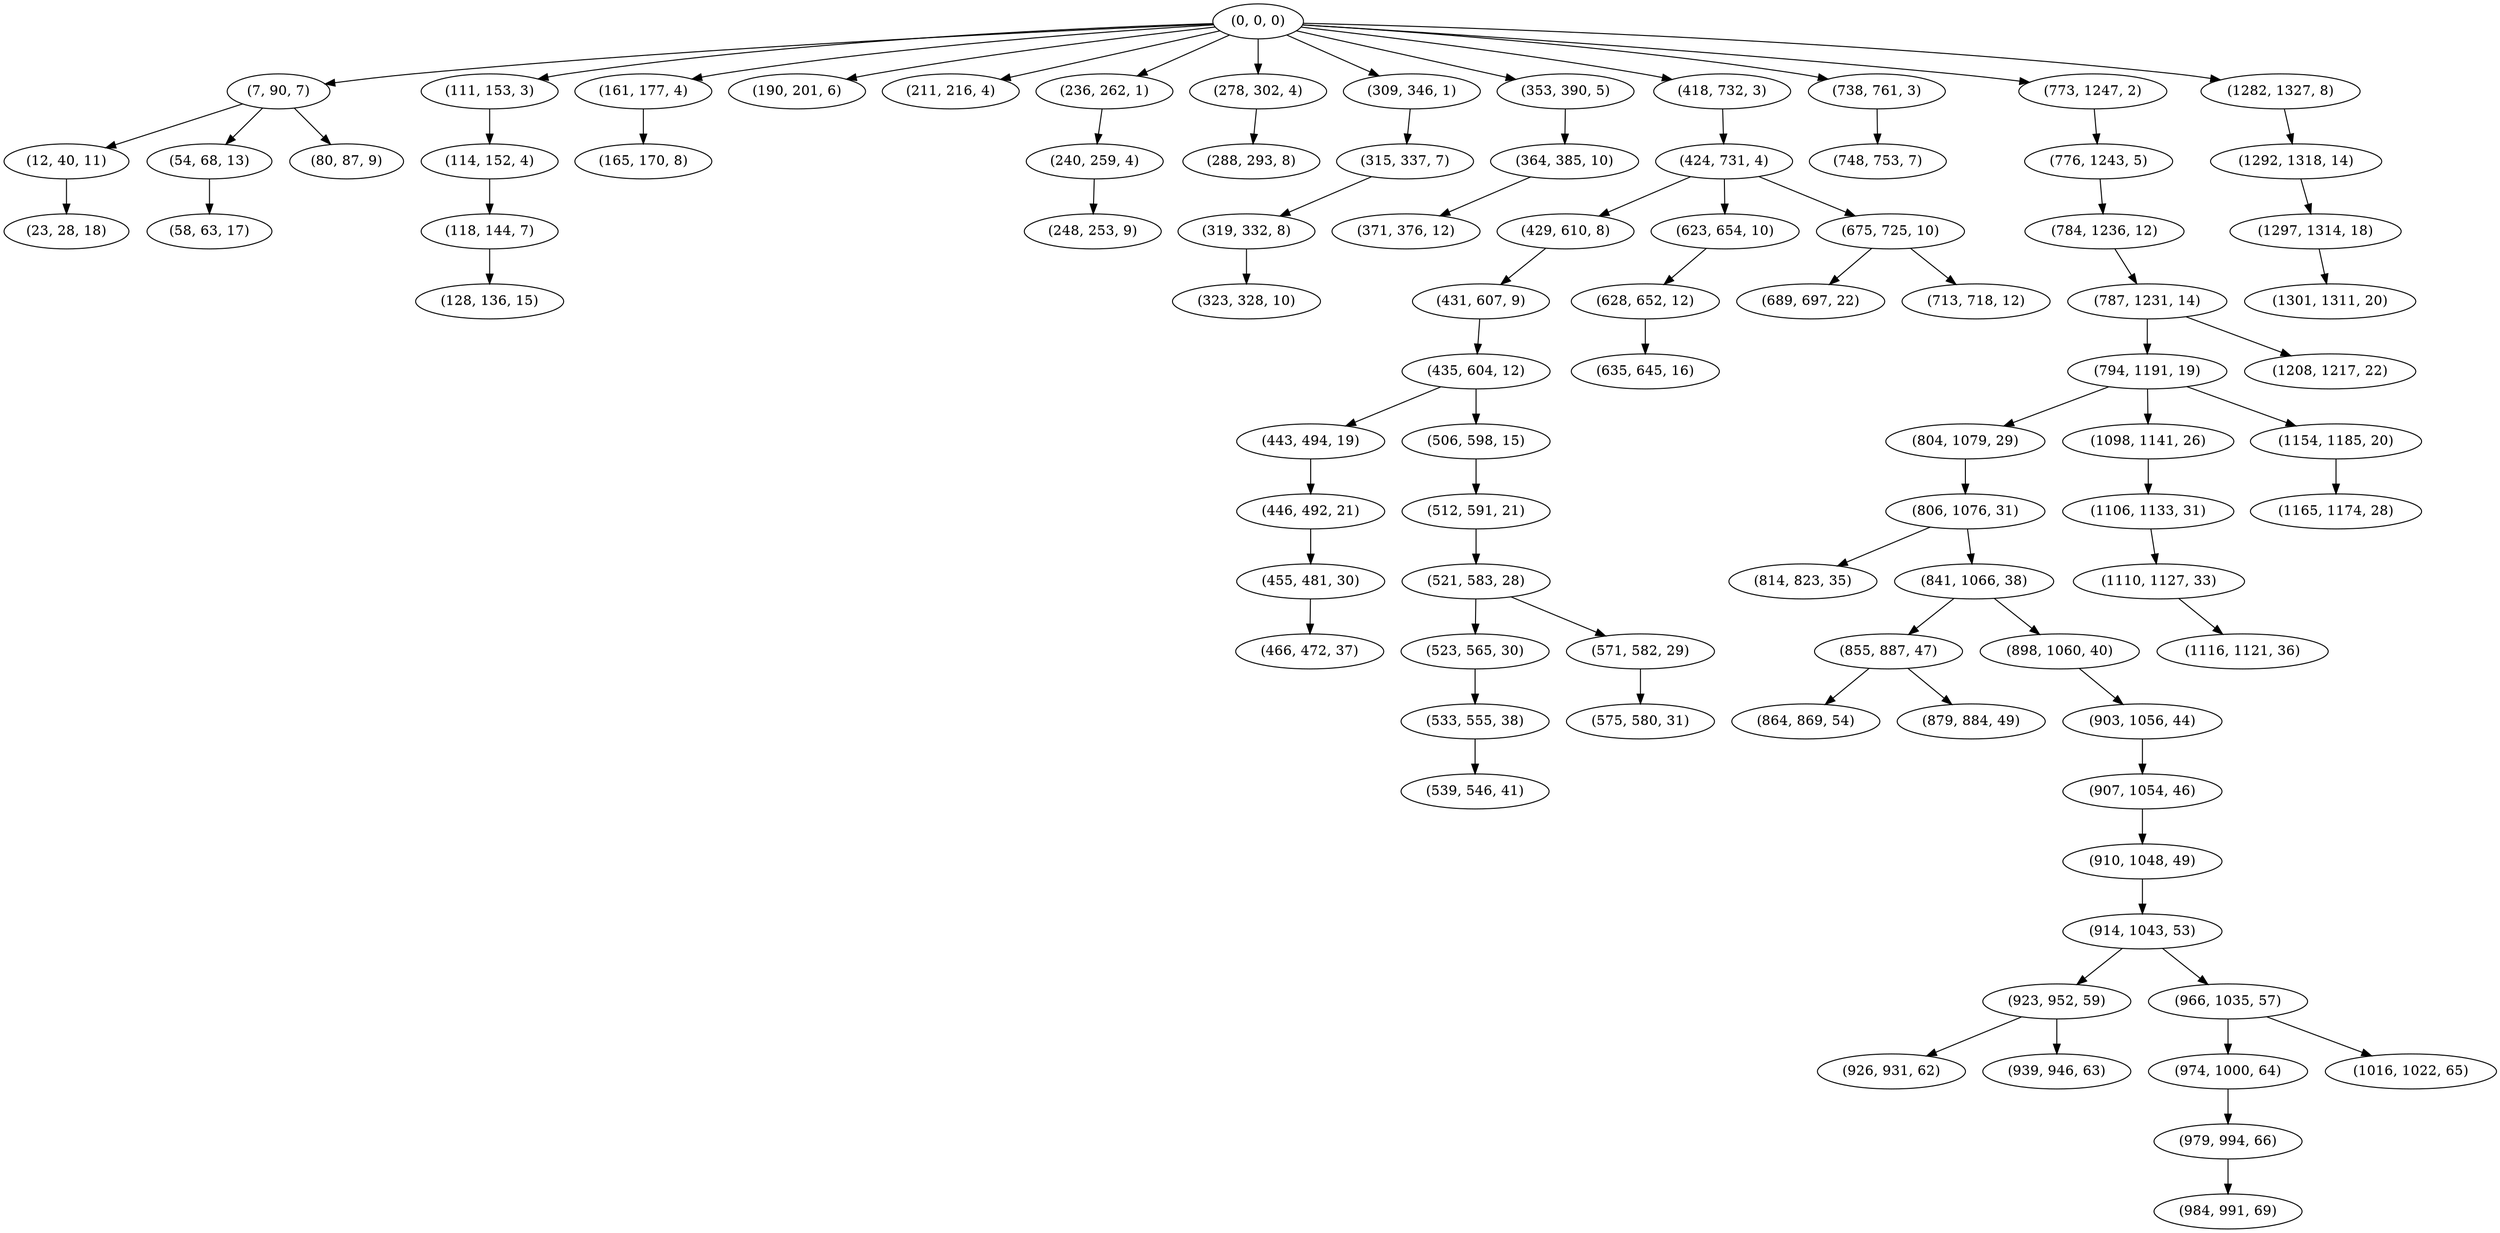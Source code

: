 digraph tree {
    "(0, 0, 0)";
    "(7, 90, 7)";
    "(12, 40, 11)";
    "(23, 28, 18)";
    "(54, 68, 13)";
    "(58, 63, 17)";
    "(80, 87, 9)";
    "(111, 153, 3)";
    "(114, 152, 4)";
    "(118, 144, 7)";
    "(128, 136, 15)";
    "(161, 177, 4)";
    "(165, 170, 8)";
    "(190, 201, 6)";
    "(211, 216, 4)";
    "(236, 262, 1)";
    "(240, 259, 4)";
    "(248, 253, 9)";
    "(278, 302, 4)";
    "(288, 293, 8)";
    "(309, 346, 1)";
    "(315, 337, 7)";
    "(319, 332, 8)";
    "(323, 328, 10)";
    "(353, 390, 5)";
    "(364, 385, 10)";
    "(371, 376, 12)";
    "(418, 732, 3)";
    "(424, 731, 4)";
    "(429, 610, 8)";
    "(431, 607, 9)";
    "(435, 604, 12)";
    "(443, 494, 19)";
    "(446, 492, 21)";
    "(455, 481, 30)";
    "(466, 472, 37)";
    "(506, 598, 15)";
    "(512, 591, 21)";
    "(521, 583, 28)";
    "(523, 565, 30)";
    "(533, 555, 38)";
    "(539, 546, 41)";
    "(571, 582, 29)";
    "(575, 580, 31)";
    "(623, 654, 10)";
    "(628, 652, 12)";
    "(635, 645, 16)";
    "(675, 725, 10)";
    "(689, 697, 22)";
    "(713, 718, 12)";
    "(738, 761, 3)";
    "(748, 753, 7)";
    "(773, 1247, 2)";
    "(776, 1243, 5)";
    "(784, 1236, 12)";
    "(787, 1231, 14)";
    "(794, 1191, 19)";
    "(804, 1079, 29)";
    "(806, 1076, 31)";
    "(814, 823, 35)";
    "(841, 1066, 38)";
    "(855, 887, 47)";
    "(864, 869, 54)";
    "(879, 884, 49)";
    "(898, 1060, 40)";
    "(903, 1056, 44)";
    "(907, 1054, 46)";
    "(910, 1048, 49)";
    "(914, 1043, 53)";
    "(923, 952, 59)";
    "(926, 931, 62)";
    "(939, 946, 63)";
    "(966, 1035, 57)";
    "(974, 1000, 64)";
    "(979, 994, 66)";
    "(984, 991, 69)";
    "(1016, 1022, 65)";
    "(1098, 1141, 26)";
    "(1106, 1133, 31)";
    "(1110, 1127, 33)";
    "(1116, 1121, 36)";
    "(1154, 1185, 20)";
    "(1165, 1174, 28)";
    "(1208, 1217, 22)";
    "(1282, 1327, 8)";
    "(1292, 1318, 14)";
    "(1297, 1314, 18)";
    "(1301, 1311, 20)";
    "(0, 0, 0)" -> "(7, 90, 7)";
    "(0, 0, 0)" -> "(111, 153, 3)";
    "(0, 0, 0)" -> "(161, 177, 4)";
    "(0, 0, 0)" -> "(190, 201, 6)";
    "(0, 0, 0)" -> "(211, 216, 4)";
    "(0, 0, 0)" -> "(236, 262, 1)";
    "(0, 0, 0)" -> "(278, 302, 4)";
    "(0, 0, 0)" -> "(309, 346, 1)";
    "(0, 0, 0)" -> "(353, 390, 5)";
    "(0, 0, 0)" -> "(418, 732, 3)";
    "(0, 0, 0)" -> "(738, 761, 3)";
    "(0, 0, 0)" -> "(773, 1247, 2)";
    "(0, 0, 0)" -> "(1282, 1327, 8)";
    "(7, 90, 7)" -> "(12, 40, 11)";
    "(7, 90, 7)" -> "(54, 68, 13)";
    "(7, 90, 7)" -> "(80, 87, 9)";
    "(12, 40, 11)" -> "(23, 28, 18)";
    "(54, 68, 13)" -> "(58, 63, 17)";
    "(111, 153, 3)" -> "(114, 152, 4)";
    "(114, 152, 4)" -> "(118, 144, 7)";
    "(118, 144, 7)" -> "(128, 136, 15)";
    "(161, 177, 4)" -> "(165, 170, 8)";
    "(236, 262, 1)" -> "(240, 259, 4)";
    "(240, 259, 4)" -> "(248, 253, 9)";
    "(278, 302, 4)" -> "(288, 293, 8)";
    "(309, 346, 1)" -> "(315, 337, 7)";
    "(315, 337, 7)" -> "(319, 332, 8)";
    "(319, 332, 8)" -> "(323, 328, 10)";
    "(353, 390, 5)" -> "(364, 385, 10)";
    "(364, 385, 10)" -> "(371, 376, 12)";
    "(418, 732, 3)" -> "(424, 731, 4)";
    "(424, 731, 4)" -> "(429, 610, 8)";
    "(424, 731, 4)" -> "(623, 654, 10)";
    "(424, 731, 4)" -> "(675, 725, 10)";
    "(429, 610, 8)" -> "(431, 607, 9)";
    "(431, 607, 9)" -> "(435, 604, 12)";
    "(435, 604, 12)" -> "(443, 494, 19)";
    "(435, 604, 12)" -> "(506, 598, 15)";
    "(443, 494, 19)" -> "(446, 492, 21)";
    "(446, 492, 21)" -> "(455, 481, 30)";
    "(455, 481, 30)" -> "(466, 472, 37)";
    "(506, 598, 15)" -> "(512, 591, 21)";
    "(512, 591, 21)" -> "(521, 583, 28)";
    "(521, 583, 28)" -> "(523, 565, 30)";
    "(521, 583, 28)" -> "(571, 582, 29)";
    "(523, 565, 30)" -> "(533, 555, 38)";
    "(533, 555, 38)" -> "(539, 546, 41)";
    "(571, 582, 29)" -> "(575, 580, 31)";
    "(623, 654, 10)" -> "(628, 652, 12)";
    "(628, 652, 12)" -> "(635, 645, 16)";
    "(675, 725, 10)" -> "(689, 697, 22)";
    "(675, 725, 10)" -> "(713, 718, 12)";
    "(738, 761, 3)" -> "(748, 753, 7)";
    "(773, 1247, 2)" -> "(776, 1243, 5)";
    "(776, 1243, 5)" -> "(784, 1236, 12)";
    "(784, 1236, 12)" -> "(787, 1231, 14)";
    "(787, 1231, 14)" -> "(794, 1191, 19)";
    "(787, 1231, 14)" -> "(1208, 1217, 22)";
    "(794, 1191, 19)" -> "(804, 1079, 29)";
    "(794, 1191, 19)" -> "(1098, 1141, 26)";
    "(794, 1191, 19)" -> "(1154, 1185, 20)";
    "(804, 1079, 29)" -> "(806, 1076, 31)";
    "(806, 1076, 31)" -> "(814, 823, 35)";
    "(806, 1076, 31)" -> "(841, 1066, 38)";
    "(841, 1066, 38)" -> "(855, 887, 47)";
    "(841, 1066, 38)" -> "(898, 1060, 40)";
    "(855, 887, 47)" -> "(864, 869, 54)";
    "(855, 887, 47)" -> "(879, 884, 49)";
    "(898, 1060, 40)" -> "(903, 1056, 44)";
    "(903, 1056, 44)" -> "(907, 1054, 46)";
    "(907, 1054, 46)" -> "(910, 1048, 49)";
    "(910, 1048, 49)" -> "(914, 1043, 53)";
    "(914, 1043, 53)" -> "(923, 952, 59)";
    "(914, 1043, 53)" -> "(966, 1035, 57)";
    "(923, 952, 59)" -> "(926, 931, 62)";
    "(923, 952, 59)" -> "(939, 946, 63)";
    "(966, 1035, 57)" -> "(974, 1000, 64)";
    "(966, 1035, 57)" -> "(1016, 1022, 65)";
    "(974, 1000, 64)" -> "(979, 994, 66)";
    "(979, 994, 66)" -> "(984, 991, 69)";
    "(1098, 1141, 26)" -> "(1106, 1133, 31)";
    "(1106, 1133, 31)" -> "(1110, 1127, 33)";
    "(1110, 1127, 33)" -> "(1116, 1121, 36)";
    "(1154, 1185, 20)" -> "(1165, 1174, 28)";
    "(1282, 1327, 8)" -> "(1292, 1318, 14)";
    "(1292, 1318, 14)" -> "(1297, 1314, 18)";
    "(1297, 1314, 18)" -> "(1301, 1311, 20)";
}
